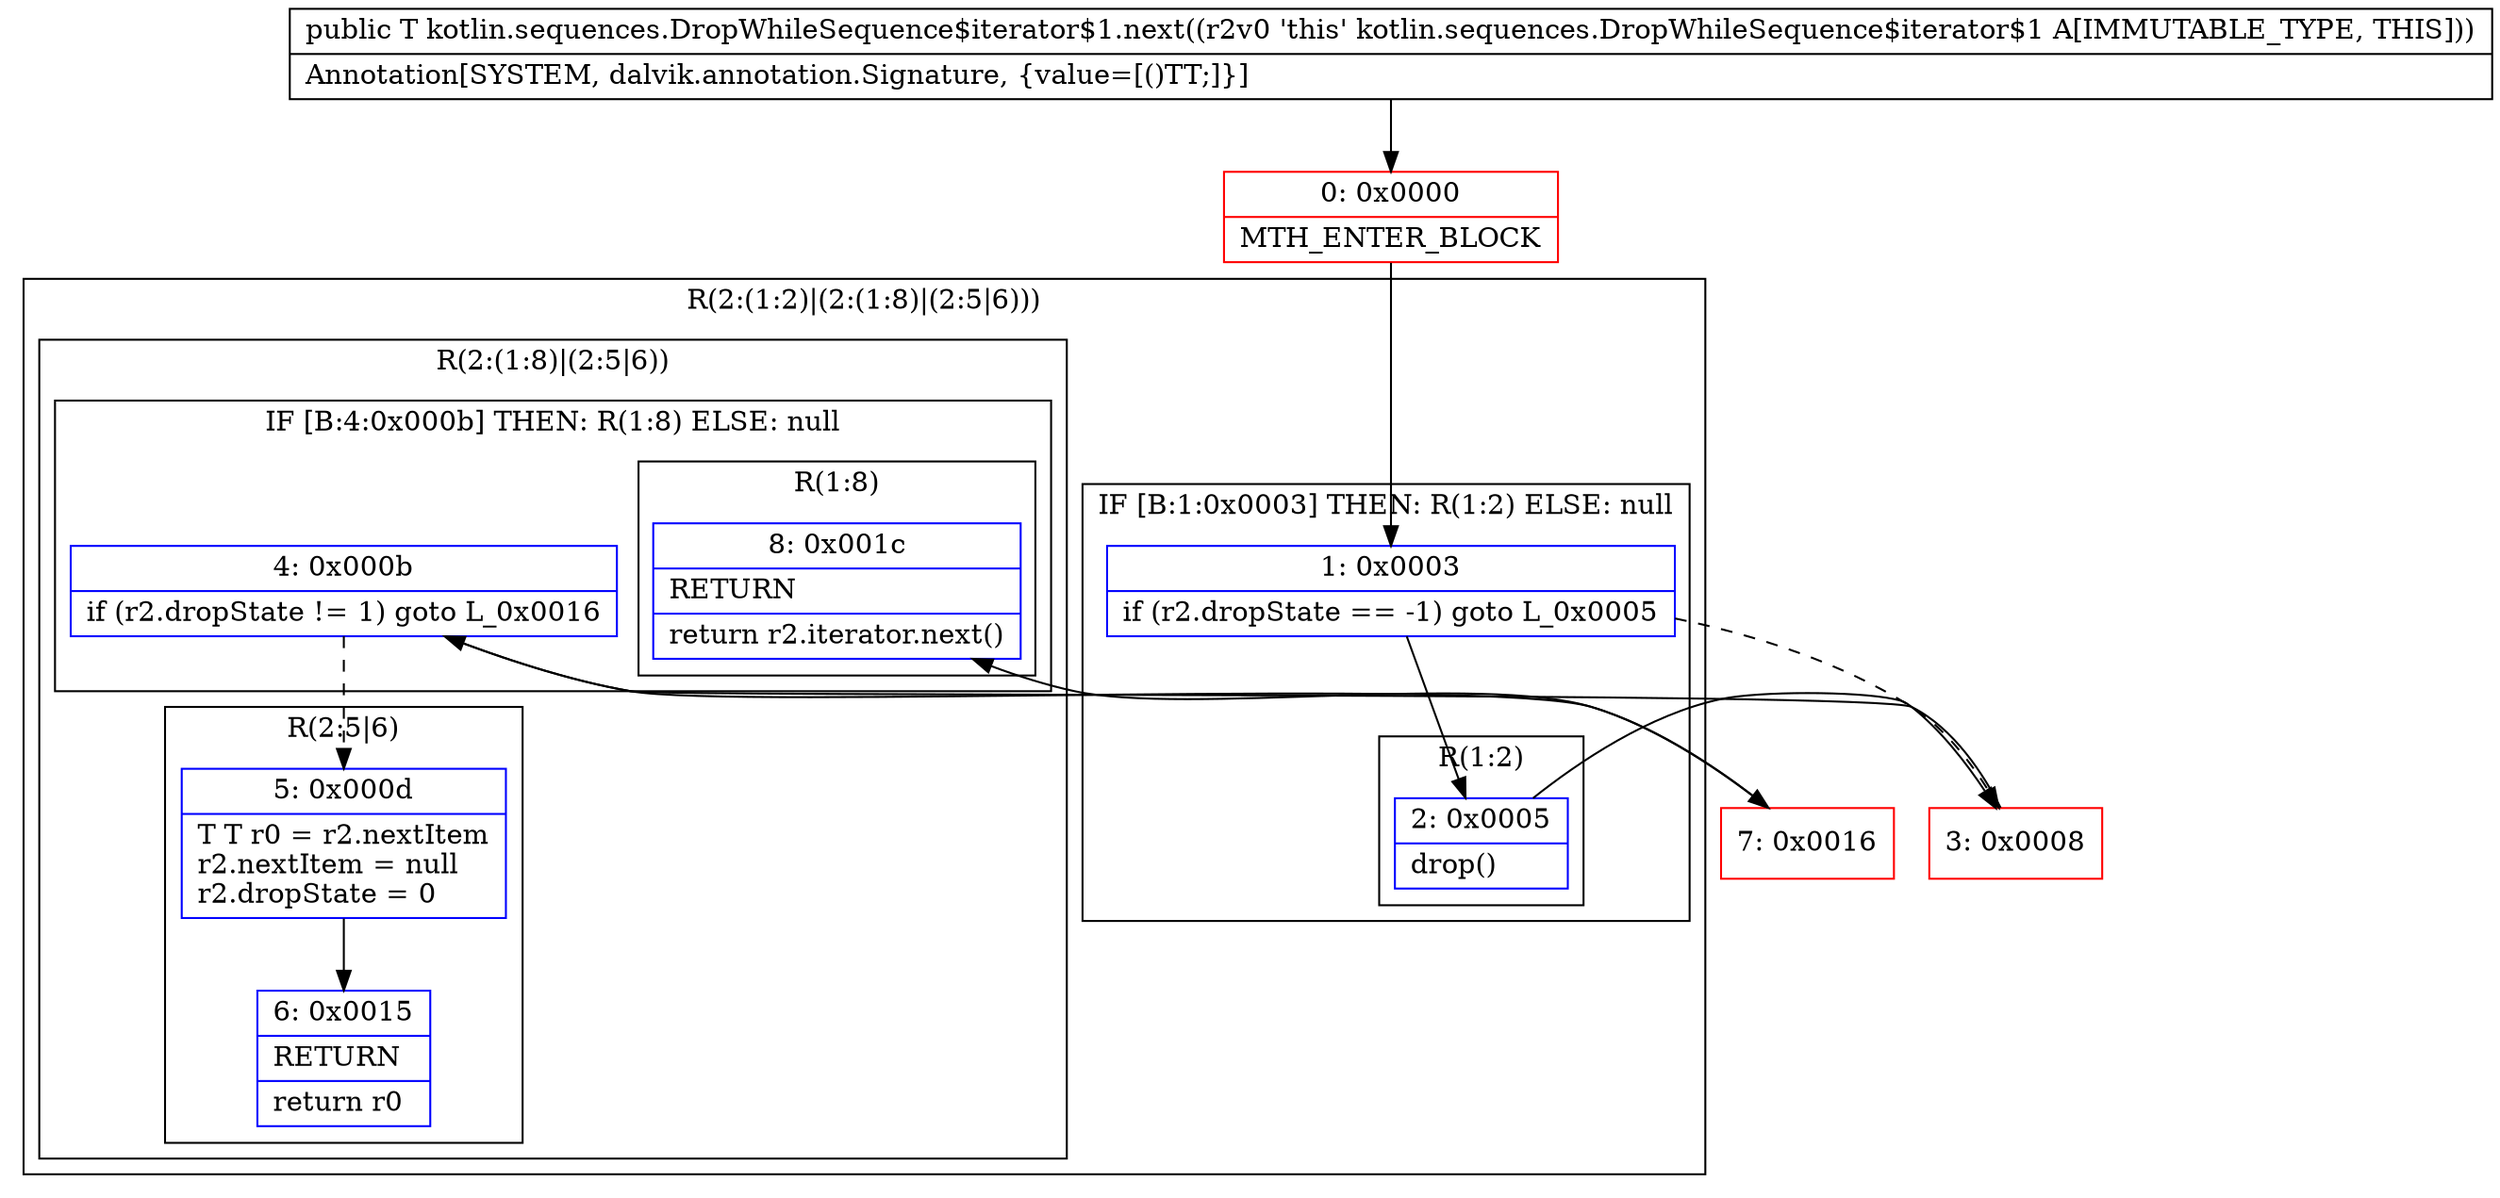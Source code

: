 digraph "CFG forkotlin.sequences.DropWhileSequence$iterator$1.next()Ljava\/lang\/Object;" {
subgraph cluster_Region_397330418 {
label = "R(2:(1:2)|(2:(1:8)|(2:5|6)))";
node [shape=record,color=blue];
subgraph cluster_IfRegion_1054799314 {
label = "IF [B:1:0x0003] THEN: R(1:2) ELSE: null";
node [shape=record,color=blue];
Node_1 [shape=record,label="{1\:\ 0x0003|if (r2.dropState == \-1) goto L_0x0005\l}"];
subgraph cluster_Region_222466415 {
label = "R(1:2)";
node [shape=record,color=blue];
Node_2 [shape=record,label="{2\:\ 0x0005|drop()\l}"];
}
}
subgraph cluster_Region_1492125509 {
label = "R(2:(1:8)|(2:5|6))";
node [shape=record,color=blue];
subgraph cluster_IfRegion_956357374 {
label = "IF [B:4:0x000b] THEN: R(1:8) ELSE: null";
node [shape=record,color=blue];
Node_4 [shape=record,label="{4\:\ 0x000b|if (r2.dropState != 1) goto L_0x0016\l}"];
subgraph cluster_Region_1891227753 {
label = "R(1:8)";
node [shape=record,color=blue];
Node_8 [shape=record,label="{8\:\ 0x001c|RETURN\l|return r2.iterator.next()\l}"];
}
}
subgraph cluster_Region_478291107 {
label = "R(2:5|6)";
node [shape=record,color=blue];
Node_5 [shape=record,label="{5\:\ 0x000d|T T r0 = r2.nextItem\lr2.nextItem = null\lr2.dropState = 0\l}"];
Node_6 [shape=record,label="{6\:\ 0x0015|RETURN\l|return r0\l}"];
}
}
}
Node_0 [shape=record,color=red,label="{0\:\ 0x0000|MTH_ENTER_BLOCK\l}"];
Node_3 [shape=record,color=red,label="{3\:\ 0x0008}"];
Node_7 [shape=record,color=red,label="{7\:\ 0x0016}"];
MethodNode[shape=record,label="{public T kotlin.sequences.DropWhileSequence$iterator$1.next((r2v0 'this' kotlin.sequences.DropWhileSequence$iterator$1 A[IMMUTABLE_TYPE, THIS]))  | Annotation[SYSTEM, dalvik.annotation.Signature, \{value=[()TT;]\}]\l}"];
MethodNode -> Node_0;
Node_1 -> Node_2;
Node_1 -> Node_3[style=dashed];
Node_2 -> Node_3;
Node_4 -> Node_5[style=dashed];
Node_4 -> Node_7;
Node_5 -> Node_6;
Node_0 -> Node_1;
Node_3 -> Node_4;
Node_7 -> Node_8;
}

